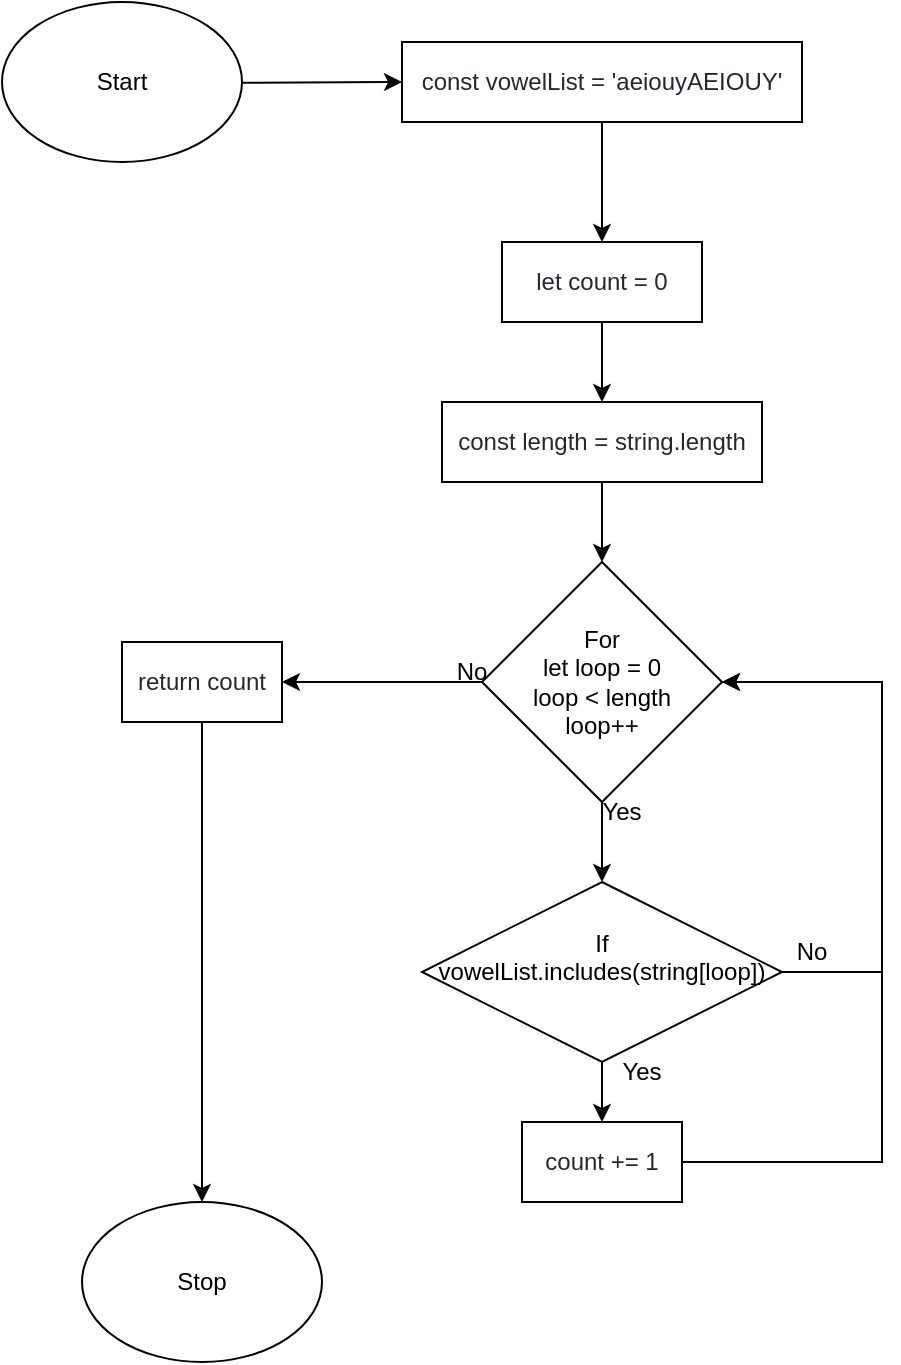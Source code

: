<mxfile>
    <diagram id="h36LkevHfSkf0m6CSzzn" name="Page-1">
        <mxGraphModel dx="614" dy="428" grid="1" gridSize="10" guides="1" tooltips="1" connect="1" arrows="1" fold="1" page="1" pageScale="1" pageWidth="827" pageHeight="1169" math="0" shadow="0">
            <root>
                <mxCell id="0"/>
                <mxCell id="1" parent="0"/>
                <mxCell id="79" value="" style="edgeStyle=none;rounded=0;html=1;entryX=0;entryY=0.5;entryDx=0;entryDy=0;" edge="1" parent="1" source="5" target="21">
                    <mxGeometry relative="1" as="geometry"/>
                </mxCell>
                <mxCell id="5" value="Start" style="ellipse;whiteSpace=wrap;html=1;" vertex="1" parent="1">
                    <mxGeometry width="120" height="80" as="geometry"/>
                </mxCell>
                <mxCell id="84" style="edgeStyle=none;rounded=0;html=1;entryX=0.5;entryY=0;entryDx=0;entryDy=0;" edge="1" parent="1" source="10" target="56">
                    <mxGeometry relative="1" as="geometry"/>
                </mxCell>
                <mxCell id="89" style="edgeStyle=none;rounded=0;html=1;exitX=1;exitY=0.5;exitDx=0;exitDy=0;" edge="1" parent="1" source="10">
                    <mxGeometry relative="1" as="geometry">
                        <mxPoint x="360" y="340" as="targetPoint"/>
                        <Array as="points">
                            <mxPoint x="440" y="485"/>
                            <mxPoint x="440" y="340"/>
                        </Array>
                    </mxGeometry>
                </mxCell>
                <mxCell id="10" value="If &lt;br&gt;vowelList.includes(string[loop])&lt;br&gt;&amp;nbsp;" style="rhombus;whiteSpace=wrap;html=1;" vertex="1" parent="1">
                    <mxGeometry x="210" y="440" width="180" height="90" as="geometry"/>
                </mxCell>
                <mxCell id="19" value="Stop" style="ellipse;whiteSpace=wrap;html=1;" vertex="1" parent="1">
                    <mxGeometry x="40" y="600" width="120" height="80" as="geometry"/>
                </mxCell>
                <mxCell id="81" style="edgeStyle=none;rounded=0;html=1;entryX=0.5;entryY=0;entryDx=0;entryDy=0;" edge="1" parent="1" source="21" target="23">
                    <mxGeometry relative="1" as="geometry"/>
                </mxCell>
                <mxCell id="21" value="&lt;font color=&quot;#24292f&quot;&gt;const vowelList = 'aeiouyAEIOUY'&lt;/font&gt;" style="rounded=0;whiteSpace=wrap;html=1;" vertex="1" parent="1">
                    <mxGeometry x="200" y="20" width="200" height="40" as="geometry"/>
                </mxCell>
                <mxCell id="82" style="edgeStyle=none;rounded=0;html=1;entryX=0.5;entryY=0;entryDx=0;entryDy=0;" edge="1" parent="1" source="23" target="49">
                    <mxGeometry relative="1" as="geometry"/>
                </mxCell>
                <mxCell id="23" value="&lt;font color=&quot;#24292f&quot;&gt;let count = 0&lt;/font&gt;" style="rounded=0;whiteSpace=wrap;html=1;" vertex="1" parent="1">
                    <mxGeometry x="250" y="120" width="100" height="40" as="geometry"/>
                </mxCell>
                <mxCell id="87" style="edgeStyle=none;rounded=0;html=1;entryX=0.5;entryY=0;entryDx=0;entryDy=0;" edge="1" parent="1" source="35" target="19">
                    <mxGeometry relative="1" as="geometry"/>
                </mxCell>
                <mxCell id="35" value="&lt;font color=&quot;#24292f&quot;&gt;return count&lt;/font&gt;" style="rounded=0;whiteSpace=wrap;html=1;" vertex="1" parent="1">
                    <mxGeometry x="60" y="320" width="80" height="40" as="geometry"/>
                </mxCell>
                <mxCell id="36" style="edgeStyle=none;html=1;entryX=0.5;entryY=0;entryDx=0;entryDy=0;exitX=0.5;exitY=1;exitDx=0;exitDy=0;rounded=0;" edge="1" parent="1" source="38" target="10">
                    <mxGeometry relative="1" as="geometry"/>
                </mxCell>
                <mxCell id="88" style="edgeStyle=none;rounded=0;html=1;entryX=1;entryY=0.5;entryDx=0;entryDy=0;" edge="1" parent="1" source="38" target="35">
                    <mxGeometry relative="1" as="geometry"/>
                </mxCell>
                <mxCell id="38" value="For&lt;br&gt;let loop = 0&lt;br&gt;loop &amp;lt; length&lt;br&gt;loop++" style="rhombus;whiteSpace=wrap;html=1;" vertex="1" parent="1">
                    <mxGeometry x="240" y="280" width="120" height="120" as="geometry"/>
                </mxCell>
                <mxCell id="83" style="edgeStyle=none;rounded=0;html=1;entryX=0.5;entryY=0;entryDx=0;entryDy=0;exitX=0.5;exitY=1;exitDx=0;exitDy=0;" edge="1" parent="1" source="49" target="38">
                    <mxGeometry relative="1" as="geometry"/>
                </mxCell>
                <mxCell id="49" value="&lt;font color=&quot;#24292f&quot;&gt;const length = string.length&lt;/font&gt;" style="rounded=0;whiteSpace=wrap;html=1;" vertex="1" parent="1">
                    <mxGeometry x="220" y="200" width="160" height="40" as="geometry"/>
                </mxCell>
                <mxCell id="85" style="edgeStyle=none;rounded=0;html=1;entryX=1;entryY=0.5;entryDx=0;entryDy=0;exitX=1;exitY=0.5;exitDx=0;exitDy=0;" edge="1" parent="1" source="56" target="38">
                    <mxGeometry relative="1" as="geometry">
                        <Array as="points">
                            <mxPoint x="440" y="580"/>
                            <mxPoint x="440" y="340"/>
                        </Array>
                    </mxGeometry>
                </mxCell>
                <mxCell id="56" value="&lt;font color=&quot;#24292f&quot;&gt;count += 1&lt;/font&gt;" style="rounded=0;whiteSpace=wrap;html=1;" vertex="1" parent="1">
                    <mxGeometry x="260" y="560" width="80" height="40" as="geometry"/>
                </mxCell>
                <mxCell id="57" value="Yes" style="text;html=1;strokeColor=none;fillColor=none;align=center;verticalAlign=middle;whiteSpace=wrap;rounded=0;" vertex="1" parent="1">
                    <mxGeometry x="300" y="530" width="40" height="10" as="geometry"/>
                </mxCell>
                <mxCell id="58" value="No" style="text;html=1;strokeColor=none;fillColor=none;align=center;verticalAlign=middle;whiteSpace=wrap;rounded=0;" vertex="1" parent="1">
                    <mxGeometry x="220" y="330" width="30" height="10" as="geometry"/>
                </mxCell>
                <mxCell id="62" value="Yes" style="text;html=1;strokeColor=none;fillColor=none;align=center;verticalAlign=middle;whiteSpace=wrap;rounded=0;" vertex="1" parent="1">
                    <mxGeometry x="290" y="400" width="40" height="10" as="geometry"/>
                </mxCell>
                <mxCell id="68" value="No" style="text;html=1;strokeColor=none;fillColor=none;align=center;verticalAlign=middle;whiteSpace=wrap;rounded=0;" vertex="1" parent="1">
                    <mxGeometry x="390" y="470" width="30" height="10" as="geometry"/>
                </mxCell>
            </root>
        </mxGraphModel>
    </diagram>
</mxfile>